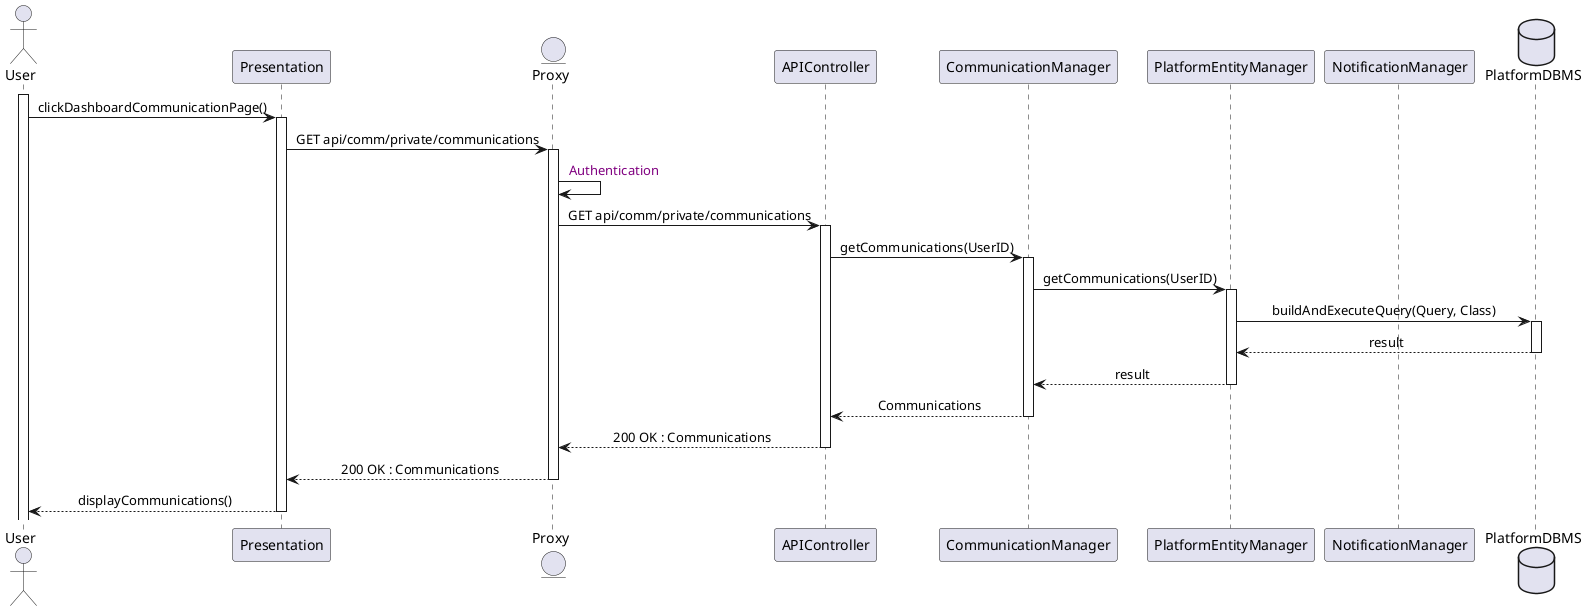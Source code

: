 @startuml UserOpensComplaint
skinparam sequenceMessageAlign center
actor       User
participant  Presentation
entity      Proxy
participant APIController
participant CommunicationManager
participant PlatformEntityManager
participant NotificationManager
database    PlatformDBMS

activate User
User -> Presentation : clickDashboardCommunicationPage()
activate Presentation
Presentation -> Proxy : GET api/comm/private/communications
activate Proxy
Proxy -> Proxy : <color:purple> Authentication
Proxy -> APIController : GET api/comm/private/communications
activate APIController
APIController -> CommunicationManager : getCommunications(UserID)
activate CommunicationManager
CommunicationManager -> PlatformEntityManager : getCommunications(UserID)
activate PlatformEntityManager
PlatformEntityManager -> PlatformDBMS : buildAndExecuteQuery(Query, Class)
activate PlatformDBMS
PlatformDBMS --> PlatformEntityManager : result
deactivate PlatformDBMS
PlatformEntityManager --> CommunicationManager : result
deactivate PlatformEntityManager
CommunicationManager --> APIController : Communications
deactivate CommunicationManager
APIController --> Proxy : 200 OK : Communications
deactivate APIController
Proxy --> Presentation : 200 OK : Communications
deactivate Proxy
Presentation --> User : displayCommunications()
deactivate Presentation

@enduml